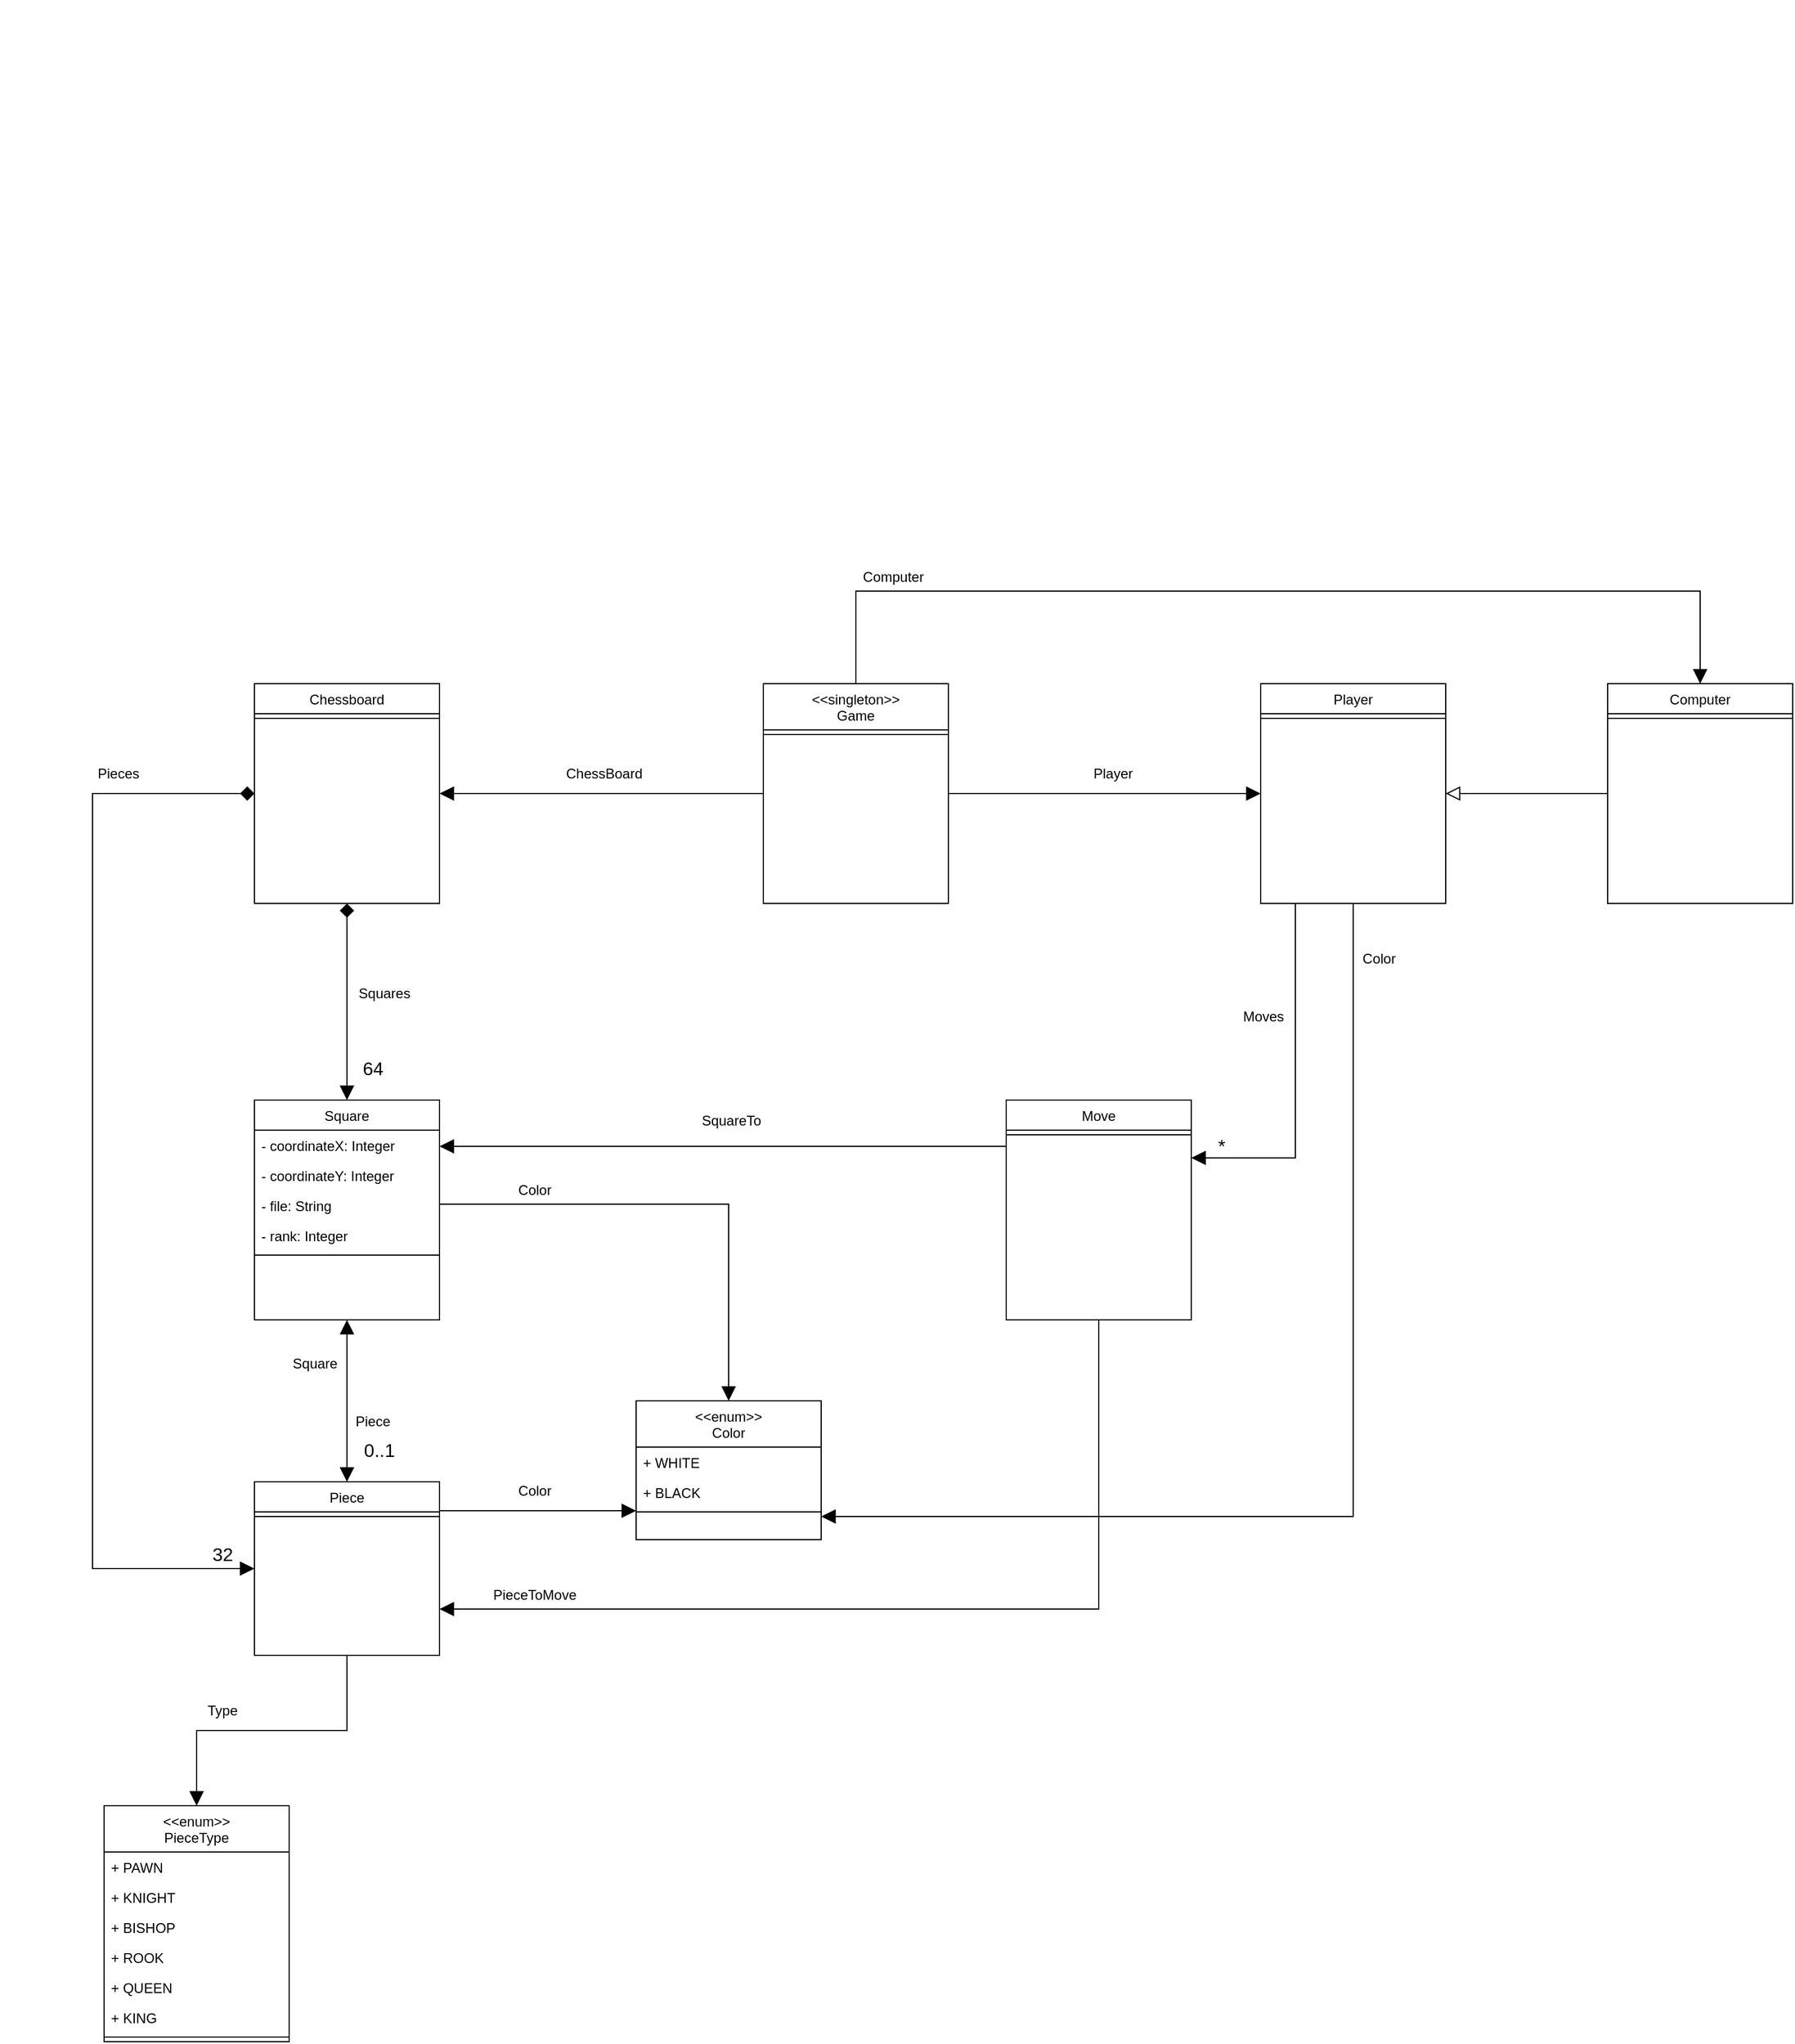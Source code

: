 <mxfile version="24.6.4" type="github">
  <diagram id="C5RBs43oDa-KdzZeNtuy" name="Page-1">
    <mxGraphModel dx="1960" dy="2426" grid="1" gridSize="10" guides="1" tooltips="1" connect="1" arrows="1" fold="1" page="1" pageScale="1" pageWidth="827" pageHeight="1169" math="0" shadow="0">
      <root>
        <mxCell id="WIyWlLk6GJQsqaUBKTNV-0" />
        <mxCell id="WIyWlLk6GJQsqaUBKTNV-1" parent="WIyWlLk6GJQsqaUBKTNV-0" />
        <mxCell id="Y-gkaW2iaEDLu9Q06Ku3-40" style="edgeStyle=elbowEdgeStyle;shape=connector;curved=0;rounded=0;orthogonalLoop=1;jettySize=auto;elbow=vertical;html=1;shadow=0;strokeColor=default;strokeWidth=1;align=center;verticalAlign=middle;fontFamily=Helvetica;fontSize=11;fontColor=default;labelBackgroundColor=default;endArrow=block;endFill=1;startSize=6;endSize=10;" parent="WIyWlLk6GJQsqaUBKTNV-1" source="Y-gkaW2iaEDLu9Q06Ku3-0" target="Y-gkaW2iaEDLu9Q06Ku3-6" edge="1">
          <mxGeometry relative="1" as="geometry" />
        </mxCell>
        <mxCell id="Y-gkaW2iaEDLu9Q06Ku3-117" style="edgeStyle=elbowEdgeStyle;shape=connector;curved=0;rounded=0;orthogonalLoop=1;jettySize=auto;elbow=vertical;html=1;shadow=0;strokeColor=default;strokeWidth=1;align=center;verticalAlign=middle;fontFamily=Helvetica;fontSize=11;fontColor=default;labelBackgroundColor=default;startArrow=none;startFill=0;startSize=10;endArrow=block;endFill=1;endSize=10;" parent="WIyWlLk6GJQsqaUBKTNV-1" source="Y-gkaW2iaEDLu9Q06Ku3-0" target="Y-gkaW2iaEDLu9Q06Ku3-113" edge="1">
          <mxGeometry relative="1" as="geometry" />
        </mxCell>
        <mxCell id="Y-gkaW2iaEDLu9Q06Ku3-0" value="Piece " style="swimlane;fontStyle=0;align=center;verticalAlign=top;childLayout=stackLayout;horizontal=1;startSize=26;horizontalStack=0;resizeParent=1;resizeLast=0;collapsible=1;marginBottom=0;rounded=0;shadow=0;strokeWidth=1;" parent="WIyWlLk6GJQsqaUBKTNV-1" vertex="1">
          <mxGeometry x="250" y="880" width="160" height="150" as="geometry">
            <mxRectangle x="130" y="380" width="160" height="26" as="alternateBounds" />
          </mxGeometry>
        </mxCell>
        <mxCell id="Y-gkaW2iaEDLu9Q06Ku3-3" value="" style="line;html=1;strokeWidth=1;align=left;verticalAlign=middle;spacingTop=-1;spacingLeft=3;spacingRight=3;rotatable=0;labelPosition=right;points=[];portConstraint=eastwest;" parent="Y-gkaW2iaEDLu9Q06Ku3-0" vertex="1">
          <mxGeometry y="26" width="160" height="8" as="geometry" />
        </mxCell>
        <mxCell id="Y-gkaW2iaEDLu9Q06Ku3-6" value="&lt;&lt;enum&gt;&gt;&#xa;Color&#xa;" style="swimlane;fontStyle=0;align=center;verticalAlign=top;childLayout=stackLayout;horizontal=1;startSize=40;horizontalStack=0;resizeParent=1;resizeLast=0;collapsible=1;marginBottom=0;rounded=0;shadow=0;strokeWidth=1;" parent="WIyWlLk6GJQsqaUBKTNV-1" vertex="1">
          <mxGeometry x="580" y="810" width="160" height="120" as="geometry">
            <mxRectangle x="130" y="380" width="160" height="26" as="alternateBounds" />
          </mxGeometry>
        </mxCell>
        <mxCell id="Y-gkaW2iaEDLu9Q06Ku3-7" value="+ WHITE" style="text;align=left;verticalAlign=top;spacingLeft=4;spacingRight=4;overflow=hidden;rotatable=0;points=[[0,0.5],[1,0.5]];portConstraint=eastwest;" parent="Y-gkaW2iaEDLu9Q06Ku3-6" vertex="1">
          <mxGeometry y="40" width="160" height="26" as="geometry" />
        </mxCell>
        <mxCell id="Y-gkaW2iaEDLu9Q06Ku3-39" value="+ BLACK" style="text;align=left;verticalAlign=top;spacingLeft=4;spacingRight=4;overflow=hidden;rotatable=0;points=[[0,0.5],[1,0.5]];portConstraint=eastwest;" parent="Y-gkaW2iaEDLu9Q06Ku3-6" vertex="1">
          <mxGeometry y="66" width="160" height="26" as="geometry" />
        </mxCell>
        <mxCell id="Y-gkaW2iaEDLu9Q06Ku3-9" value="" style="line;html=1;strokeWidth=1;align=left;verticalAlign=middle;spacingTop=-1;spacingLeft=3;spacingRight=3;rotatable=0;labelPosition=right;points=[];portConstraint=eastwest;" parent="Y-gkaW2iaEDLu9Q06Ku3-6" vertex="1">
          <mxGeometry y="92" width="160" height="8" as="geometry" />
        </mxCell>
        <mxCell id="Y-gkaW2iaEDLu9Q06Ku3-54" style="edgeStyle=elbowEdgeStyle;shape=connector;curved=0;rounded=0;orthogonalLoop=1;jettySize=auto;elbow=vertical;html=1;shadow=0;strokeColor=default;strokeWidth=1;align=center;verticalAlign=middle;fontFamily=Helvetica;fontSize=11;fontColor=default;labelBackgroundColor=default;startSize=6;endArrow=block;endFill=1;endSize=10;" parent="WIyWlLk6GJQsqaUBKTNV-1" source="Y-gkaW2iaEDLu9Q06Ku3-42" target="Y-gkaW2iaEDLu9Q06Ku3-6" edge="1">
          <mxGeometry relative="1" as="geometry">
            <Array as="points">
              <mxPoint x="500" y="640" />
            </Array>
          </mxGeometry>
        </mxCell>
        <mxCell id="Y-gkaW2iaEDLu9Q06Ku3-58" style="edgeStyle=elbowEdgeStyle;shape=connector;curved=0;rounded=0;orthogonalLoop=1;jettySize=auto;elbow=vertical;html=1;shadow=0;strokeColor=default;strokeWidth=1;align=center;verticalAlign=middle;fontFamily=Helvetica;fontSize=11;fontColor=default;labelBackgroundColor=default;startSize=10;endArrow=block;endFill=1;endSize=10;startArrow=block;startFill=1;" parent="WIyWlLk6GJQsqaUBKTNV-1" source="Y-gkaW2iaEDLu9Q06Ku3-42" target="Y-gkaW2iaEDLu9Q06Ku3-0" edge="1">
          <mxGeometry relative="1" as="geometry" />
        </mxCell>
        <mxCell id="Y-gkaW2iaEDLu9Q06Ku3-42" value="Square" style="swimlane;fontStyle=0;align=center;verticalAlign=top;childLayout=stackLayout;horizontal=1;startSize=26;horizontalStack=0;resizeParent=1;resizeLast=0;collapsible=1;marginBottom=0;rounded=0;shadow=0;strokeWidth=1;" parent="WIyWlLk6GJQsqaUBKTNV-1" vertex="1">
          <mxGeometry x="250" y="550" width="160" height="190" as="geometry">
            <mxRectangle x="130" y="380" width="160" height="26" as="alternateBounds" />
          </mxGeometry>
        </mxCell>
        <mxCell id="Y-gkaW2iaEDLu9Q06Ku3-43" value="- coordinateX: Integer" style="text;align=left;verticalAlign=top;spacingLeft=4;spacingRight=4;overflow=hidden;rotatable=0;points=[[0,0.5],[1,0.5]];portConstraint=eastwest;" parent="Y-gkaW2iaEDLu9Q06Ku3-42" vertex="1">
          <mxGeometry y="26" width="160" height="26" as="geometry" />
        </mxCell>
        <mxCell id="Y-gkaW2iaEDLu9Q06Ku3-46" value="- coordinateY: Integer" style="text;align=left;verticalAlign=top;spacingLeft=4;spacingRight=4;overflow=hidden;rotatable=0;points=[[0,0.5],[1,0.5]];portConstraint=eastwest;" parent="Y-gkaW2iaEDLu9Q06Ku3-42" vertex="1">
          <mxGeometry y="52" width="160" height="26" as="geometry" />
        </mxCell>
        <mxCell id="Y-gkaW2iaEDLu9Q06Ku3-47" value="- file: String " style="text;align=left;verticalAlign=top;spacingLeft=4;spacingRight=4;overflow=hidden;rotatable=0;points=[[0,0.5],[1,0.5]];portConstraint=eastwest;" parent="Y-gkaW2iaEDLu9Q06Ku3-42" vertex="1">
          <mxGeometry y="78" width="160" height="26" as="geometry" />
        </mxCell>
        <mxCell id="Y-gkaW2iaEDLu9Q06Ku3-48" value="- rank: Integer " style="text;align=left;verticalAlign=top;spacingLeft=4;spacingRight=4;overflow=hidden;rotatable=0;points=[[0,0.5],[1,0.5]];portConstraint=eastwest;" parent="Y-gkaW2iaEDLu9Q06Ku3-42" vertex="1">
          <mxGeometry y="104" width="160" height="26" as="geometry" />
        </mxCell>
        <mxCell id="Y-gkaW2iaEDLu9Q06Ku3-45" value="" style="line;html=1;strokeWidth=1;align=left;verticalAlign=middle;spacingTop=-1;spacingLeft=3;spacingRight=3;rotatable=0;labelPosition=right;points=[];portConstraint=eastwest;" parent="Y-gkaW2iaEDLu9Q06Ku3-42" vertex="1">
          <mxGeometry y="130" width="160" height="8" as="geometry" />
        </mxCell>
        <mxCell id="Y-gkaW2iaEDLu9Q06Ku3-52" value="" style="resizable=0;align=right;verticalAlign=bottom;labelBackgroundColor=none;fontSize=16;" parent="WIyWlLk6GJQsqaUBKTNV-1" connectable="0" vertex="1">
          <mxGeometry x="559.995" y="899.998" as="geometry" />
        </mxCell>
        <mxCell id="Y-gkaW2iaEDLu9Q06Ku3-57" value="Color" style="text;html=1;resizable=0;points=[];;align=center;verticalAlign=middle;labelBackgroundColor=none;rounded=0;shadow=0;strokeWidth=1;fontSize=12;" parent="WIyWlLk6GJQsqaUBKTNV-1" vertex="1" connectable="0">
          <mxGeometry x="390.003" y="129.997" as="geometry">
            <mxPoint x="102" y="498" as="offset" />
          </mxGeometry>
        </mxCell>
        <mxCell id="Y-gkaW2iaEDLu9Q06Ku3-60" value="0..1" style="resizable=0;align=right;verticalAlign=bottom;labelBackgroundColor=none;fontSize=16;" parent="WIyWlLk6GJQsqaUBKTNV-1" connectable="0" vertex="1">
          <mxGeometry x="349.995" y="899.998" as="geometry">
            <mxPoint x="23" y="-37" as="offset" />
          </mxGeometry>
        </mxCell>
        <mxCell id="Y-gkaW2iaEDLu9Q06Ku3-68" style="edgeStyle=elbowEdgeStyle;shape=connector;curved=0;rounded=0;orthogonalLoop=1;jettySize=auto;elbow=vertical;html=1;shadow=0;strokeColor=default;strokeWidth=1;align=center;verticalAlign=middle;fontFamily=Helvetica;fontSize=11;fontColor=default;labelBackgroundColor=default;startSize=10;endArrow=block;endFill=1;endSize=10;startArrow=diamond;startFill=1;" parent="WIyWlLk6GJQsqaUBKTNV-1" source="Y-gkaW2iaEDLu9Q06Ku3-62" target="Y-gkaW2iaEDLu9Q06Ku3-42" edge="1">
          <mxGeometry relative="1" as="geometry" />
        </mxCell>
        <mxCell id="Y-gkaW2iaEDLu9Q06Ku3-94" style="edgeStyle=elbowEdgeStyle;shape=connector;curved=0;rounded=0;orthogonalLoop=1;jettySize=auto;elbow=vertical;html=1;shadow=0;strokeColor=default;strokeWidth=1;align=center;verticalAlign=middle;fontFamily=Helvetica;fontSize=11;fontColor=default;labelBackgroundColor=default;startArrow=diamond;startFill=1;startSize=10;endArrow=block;endFill=1;endSize=10;" parent="WIyWlLk6GJQsqaUBKTNV-1" source="Y-gkaW2iaEDLu9Q06Ku3-62" target="Y-gkaW2iaEDLu9Q06Ku3-0" edge="1">
          <mxGeometry relative="1" as="geometry">
            <Array as="points">
              <mxPoint x="110" y="660" />
            </Array>
          </mxGeometry>
        </mxCell>
        <mxCell id="Y-gkaW2iaEDLu9Q06Ku3-62" value="Chessboard" style="swimlane;fontStyle=0;align=center;verticalAlign=top;childLayout=stackLayout;horizontal=1;startSize=26;horizontalStack=0;resizeParent=1;resizeLast=0;collapsible=1;marginBottom=0;rounded=0;shadow=0;strokeWidth=1;" parent="WIyWlLk6GJQsqaUBKTNV-1" vertex="1">
          <mxGeometry x="250" y="190" width="160" height="190" as="geometry">
            <mxRectangle x="130" y="380" width="160" height="26" as="alternateBounds" />
          </mxGeometry>
        </mxCell>
        <mxCell id="Y-gkaW2iaEDLu9Q06Ku3-67" value="" style="line;html=1;strokeWidth=1;align=left;verticalAlign=middle;spacingTop=-1;spacingLeft=3;spacingRight=3;rotatable=0;labelPosition=right;points=[];portConstraint=eastwest;" parent="Y-gkaW2iaEDLu9Q06Ku3-62" vertex="1">
          <mxGeometry y="26" width="160" height="8" as="geometry" />
        </mxCell>
        <mxCell id="Y-gkaW2iaEDLu9Q06Ku3-69" value="Squares" style="text;html=1;resizable=0;points=[];;align=center;verticalAlign=middle;labelBackgroundColor=none;rounded=0;shadow=0;strokeWidth=1;fontSize=12;" parent="WIyWlLk6GJQsqaUBKTNV-1" vertex="1" connectable="0">
          <mxGeometry x="260.003" y="-40.003" as="geometry">
            <mxPoint x="102" y="498" as="offset" />
          </mxGeometry>
        </mxCell>
        <mxCell id="Y-gkaW2iaEDLu9Q06Ku3-70" value="Square" style="text;html=1;resizable=0;points=[];;align=center;verticalAlign=middle;labelBackgroundColor=none;rounded=0;shadow=0;strokeWidth=1;fontSize=12;" parent="WIyWlLk6GJQsqaUBKTNV-1" vertex="1" connectable="0">
          <mxGeometry x="200.003" y="279.997" as="geometry">
            <mxPoint x="102" y="498" as="offset" />
          </mxGeometry>
        </mxCell>
        <mxCell id="Y-gkaW2iaEDLu9Q06Ku3-72" value="64" style="resizable=0;align=right;verticalAlign=bottom;labelBackgroundColor=none;fontSize=16;" parent="WIyWlLk6GJQsqaUBKTNV-1" connectable="0" vertex="1">
          <mxGeometry x="339.995" y="569.998" as="geometry">
            <mxPoint x="23" y="-37" as="offset" />
          </mxGeometry>
        </mxCell>
        <mxCell id="Y-gkaW2iaEDLu9Q06Ku3-77" style="edgeStyle=elbowEdgeStyle;shape=connector;curved=0;rounded=0;orthogonalLoop=1;jettySize=auto;elbow=vertical;html=1;shadow=0;strokeColor=default;strokeWidth=1;align=center;verticalAlign=middle;fontFamily=Helvetica;fontSize=11;fontColor=default;labelBackgroundColor=default;startSize=6;endArrow=block;endFill=1;endSize=10;" parent="WIyWlLk6GJQsqaUBKTNV-1" source="Y-gkaW2iaEDLu9Q06Ku3-74" target="Y-gkaW2iaEDLu9Q06Ku3-62" edge="1">
          <mxGeometry relative="1" as="geometry" />
        </mxCell>
        <mxCell id="Y-gkaW2iaEDLu9Q06Ku3-84" style="edgeStyle=elbowEdgeStyle;shape=connector;curved=0;rounded=0;orthogonalLoop=1;jettySize=auto;elbow=vertical;html=1;shadow=0;strokeColor=default;strokeWidth=1;align=center;verticalAlign=middle;fontFamily=Helvetica;fontSize=11;fontColor=default;labelBackgroundColor=default;startSize=6;endArrow=block;endFill=1;endSize=10;" parent="WIyWlLk6GJQsqaUBKTNV-1" source="Y-gkaW2iaEDLu9Q06Ku3-74" target="Y-gkaW2iaEDLu9Q06Ku3-82" edge="1">
          <mxGeometry relative="1" as="geometry" />
        </mxCell>
        <mxCell id="Y-gkaW2iaEDLu9Q06Ku3-108" style="edgeStyle=elbowEdgeStyle;shape=connector;curved=0;rounded=0;orthogonalLoop=1;jettySize=auto;elbow=vertical;html=1;shadow=0;strokeColor=default;strokeWidth=1;align=center;verticalAlign=middle;fontFamily=Helvetica;fontSize=11;fontColor=default;labelBackgroundColor=default;startArrow=none;startFill=0;startSize=10;endArrow=block;endFill=1;endSize=10;" parent="WIyWlLk6GJQsqaUBKTNV-1" source="Y-gkaW2iaEDLu9Q06Ku3-74" target="Y-gkaW2iaEDLu9Q06Ku3-103" edge="1">
          <mxGeometry relative="1" as="geometry">
            <Array as="points">
              <mxPoint x="1130" y="110" />
            </Array>
          </mxGeometry>
        </mxCell>
        <mxCell id="Y-gkaW2iaEDLu9Q06Ku3-74" value="&lt;&lt;singleton&gt;&gt;&#xa;Game&#xa;" style="swimlane;fontStyle=0;align=center;verticalAlign=top;childLayout=stackLayout;horizontal=1;startSize=40;horizontalStack=0;resizeParent=1;resizeLast=0;collapsible=1;marginBottom=0;rounded=0;shadow=0;strokeWidth=1;" parent="WIyWlLk6GJQsqaUBKTNV-1" vertex="1">
          <mxGeometry x="690" y="190" width="160" height="190" as="geometry">
            <mxRectangle x="130" y="380" width="160" height="26" as="alternateBounds" />
          </mxGeometry>
        </mxCell>
        <mxCell id="Y-gkaW2iaEDLu9Q06Ku3-75" value="" style="line;html=1;strokeWidth=1;align=left;verticalAlign=middle;spacingTop=-1;spacingLeft=3;spacingRight=3;rotatable=0;labelPosition=right;points=[];portConstraint=eastwest;" parent="Y-gkaW2iaEDLu9Q06Ku3-74" vertex="1">
          <mxGeometry y="40" width="160" height="8" as="geometry" />
        </mxCell>
        <mxCell id="Y-gkaW2iaEDLu9Q06Ku3-80" value="Color" style="text;html=1;resizable=0;points=[];;align=center;verticalAlign=middle;labelBackgroundColor=none;rounded=0;shadow=0;strokeWidth=1;fontSize=12;" parent="WIyWlLk6GJQsqaUBKTNV-1" vertex="1" connectable="0">
          <mxGeometry x="390.003" y="389.997" as="geometry">
            <mxPoint x="102" y="498" as="offset" />
          </mxGeometry>
        </mxCell>
        <mxCell id="Y-gkaW2iaEDLu9Q06Ku3-81" value="ChessBoard" style="text;html=1;resizable=0;points=[];;align=center;verticalAlign=middle;labelBackgroundColor=none;rounded=0;shadow=0;strokeWidth=1;fontSize=12;" parent="WIyWlLk6GJQsqaUBKTNV-1" vertex="1" connectable="0">
          <mxGeometry x="450.003" y="-230.003" as="geometry">
            <mxPoint x="102" y="498" as="offset" />
          </mxGeometry>
        </mxCell>
        <mxCell id="Y-gkaW2iaEDLu9Q06Ku3-90" style="edgeStyle=elbowEdgeStyle;shape=connector;curved=0;rounded=0;orthogonalLoop=1;jettySize=auto;elbow=vertical;html=1;shadow=0;strokeColor=default;strokeWidth=1;align=center;verticalAlign=middle;fontFamily=Helvetica;fontSize=11;fontColor=default;labelBackgroundColor=default;startSize=6;endArrow=block;endFill=1;endSize=10;" parent="WIyWlLk6GJQsqaUBKTNV-1" source="Y-gkaW2iaEDLu9Q06Ku3-82" target="Y-gkaW2iaEDLu9Q06Ku3-6" edge="1">
          <mxGeometry relative="1" as="geometry">
            <Array as="points">
              <mxPoint x="880" y="910" />
            </Array>
          </mxGeometry>
        </mxCell>
        <mxCell id="Y-gkaW2iaEDLu9Q06Ku3-129" style="edgeStyle=elbowEdgeStyle;shape=connector;curved=0;rounded=0;orthogonalLoop=1;jettySize=auto;elbow=vertical;html=1;shadow=0;strokeColor=default;strokeWidth=1;align=center;verticalAlign=middle;fontFamily=Helvetica;fontSize=11;fontColor=default;labelBackgroundColor=default;startSize=6;endArrow=block;endFill=1;endSize=10;" parent="WIyWlLk6GJQsqaUBKTNV-1" source="Y-gkaW2iaEDLu9Q06Ku3-82" target="Y-gkaW2iaEDLu9Q06Ku3-122" edge="1">
          <mxGeometry relative="1" as="geometry">
            <Array as="points">
              <mxPoint x="1150" y="600" />
            </Array>
          </mxGeometry>
        </mxCell>
        <mxCell id="Y-gkaW2iaEDLu9Q06Ku3-82" value="Player" style="swimlane;fontStyle=0;align=center;verticalAlign=top;childLayout=stackLayout;horizontal=1;startSize=26;horizontalStack=0;resizeParent=1;resizeLast=0;collapsible=1;marginBottom=0;rounded=0;shadow=0;strokeWidth=1;" parent="WIyWlLk6GJQsqaUBKTNV-1" vertex="1">
          <mxGeometry x="1120" y="190" width="160" height="190" as="geometry">
            <mxRectangle x="130" y="380" width="160" height="26" as="alternateBounds" />
          </mxGeometry>
        </mxCell>
        <mxCell id="Y-gkaW2iaEDLu9Q06Ku3-83" value="" style="line;html=1;strokeWidth=1;align=left;verticalAlign=middle;spacingTop=-1;spacingLeft=3;spacingRight=3;rotatable=0;labelPosition=right;points=[];portConstraint=eastwest;" parent="Y-gkaW2iaEDLu9Q06Ku3-82" vertex="1">
          <mxGeometry y="26" width="160" height="8" as="geometry" />
        </mxCell>
        <mxCell id="Y-gkaW2iaEDLu9Q06Ku3-88" value="Player" style="text;html=1;resizable=0;points=[];;align=center;verticalAlign=middle;labelBackgroundColor=none;rounded=0;shadow=0;strokeWidth=1;fontSize=12;" parent="WIyWlLk6GJQsqaUBKTNV-1" vertex="1" connectable="0">
          <mxGeometry x="890.003" y="-230.003" as="geometry">
            <mxPoint x="102" y="498" as="offset" />
          </mxGeometry>
        </mxCell>
        <mxCell id="Y-gkaW2iaEDLu9Q06Ku3-93" value="Color" style="text;html=1;resizable=0;points=[];;align=center;verticalAlign=middle;labelBackgroundColor=none;rounded=0;shadow=0;strokeWidth=1;fontSize=12;" parent="WIyWlLk6GJQsqaUBKTNV-1" vertex="1" connectable="0">
          <mxGeometry x="1120.003" y="-70.003" as="geometry">
            <mxPoint x="102" y="498" as="offset" />
          </mxGeometry>
        </mxCell>
        <mxCell id="Y-gkaW2iaEDLu9Q06Ku3-95" value="Pieces" style="text;html=1;resizable=0;points=[];;align=center;verticalAlign=middle;labelBackgroundColor=none;rounded=0;shadow=0;strokeWidth=1;fontSize=12;" parent="WIyWlLk6GJQsqaUBKTNV-1" vertex="1" connectable="0">
          <mxGeometry x="30.003" y="-230.003" as="geometry">
            <mxPoint x="102" y="498" as="offset" />
          </mxGeometry>
        </mxCell>
        <mxCell id="Y-gkaW2iaEDLu9Q06Ku3-97" value="32" style="resizable=0;align=right;verticalAlign=bottom;labelBackgroundColor=none;fontSize=16;" parent="WIyWlLk6GJQsqaUBKTNV-1" connectable="0" vertex="1">
          <mxGeometry x="209.995" y="989.998" as="geometry">
            <mxPoint x="23" y="-37" as="offset" />
          </mxGeometry>
        </mxCell>
        <mxCell id="Y-gkaW2iaEDLu9Q06Ku3-105" style="edgeStyle=elbowEdgeStyle;shape=connector;curved=0;rounded=0;orthogonalLoop=1;jettySize=auto;elbow=vertical;html=1;shadow=0;strokeColor=default;strokeWidth=1;align=center;verticalAlign=middle;fontFamily=Helvetica;fontSize=11;fontColor=default;labelBackgroundColor=default;startArrow=none;startFill=0;startSize=10;endArrow=block;endFill=0;endSize=10;" parent="WIyWlLk6GJQsqaUBKTNV-1" source="Y-gkaW2iaEDLu9Q06Ku3-103" target="Y-gkaW2iaEDLu9Q06Ku3-82" edge="1">
          <mxGeometry relative="1" as="geometry" />
        </mxCell>
        <mxCell id="Y-gkaW2iaEDLu9Q06Ku3-103" value="Computer" style="swimlane;fontStyle=0;align=center;verticalAlign=top;childLayout=stackLayout;horizontal=1;startSize=26;horizontalStack=0;resizeParent=1;resizeLast=0;collapsible=1;marginBottom=0;rounded=0;shadow=0;strokeWidth=1;" parent="WIyWlLk6GJQsqaUBKTNV-1" vertex="1">
          <mxGeometry x="1420" y="190" width="160" height="190" as="geometry">
            <mxRectangle x="130" y="380" width="160" height="26" as="alternateBounds" />
          </mxGeometry>
        </mxCell>
        <mxCell id="Y-gkaW2iaEDLu9Q06Ku3-104" value="" style="line;html=1;strokeWidth=1;align=left;verticalAlign=middle;spacingTop=-1;spacingLeft=3;spacingRight=3;rotatable=0;labelPosition=right;points=[];portConstraint=eastwest;" parent="Y-gkaW2iaEDLu9Q06Ku3-103" vertex="1">
          <mxGeometry y="26" width="160" height="8" as="geometry" />
        </mxCell>
        <mxCell id="Y-gkaW2iaEDLu9Q06Ku3-110" value="Computer" style="text;html=1;resizable=0;points=[];;align=center;verticalAlign=middle;labelBackgroundColor=none;rounded=0;shadow=0;strokeWidth=1;fontSize=12;" parent="WIyWlLk6GJQsqaUBKTNV-1" vertex="1" connectable="0">
          <mxGeometry x="700.003" y="-400.003" as="geometry">
            <mxPoint x="102" y="498" as="offset" />
          </mxGeometry>
        </mxCell>
        <mxCell id="Y-gkaW2iaEDLu9Q06Ku3-113" value="&lt;&lt;enum&gt;&gt;&#xa;PieceType&#xa;" style="swimlane;fontStyle=0;align=center;verticalAlign=top;childLayout=stackLayout;horizontal=1;startSize=40;horizontalStack=0;resizeParent=1;resizeLast=0;collapsible=1;marginBottom=0;rounded=0;shadow=0;strokeWidth=1;" parent="WIyWlLk6GJQsqaUBKTNV-1" vertex="1">
          <mxGeometry x="120" y="1160" width="160" height="204" as="geometry">
            <mxRectangle x="130" y="380" width="160" height="26" as="alternateBounds" />
          </mxGeometry>
        </mxCell>
        <mxCell id="Y-gkaW2iaEDLu9Q06Ku3-114" value="+ PAWN" style="text;align=left;verticalAlign=top;spacingLeft=4;spacingRight=4;overflow=hidden;rotatable=0;points=[[0,0.5],[1,0.5]];portConstraint=eastwest;" parent="Y-gkaW2iaEDLu9Q06Ku3-113" vertex="1">
          <mxGeometry y="40" width="160" height="26" as="geometry" />
        </mxCell>
        <mxCell id="Y-gkaW2iaEDLu9Q06Ku3-115" value="+ KNIGHT" style="text;align=left;verticalAlign=top;spacingLeft=4;spacingRight=4;overflow=hidden;rotatable=0;points=[[0,0.5],[1,0.5]];portConstraint=eastwest;" parent="Y-gkaW2iaEDLu9Q06Ku3-113" vertex="1">
          <mxGeometry y="66" width="160" height="26" as="geometry" />
        </mxCell>
        <mxCell id="Y-gkaW2iaEDLu9Q06Ku3-120" value="+ BISHOP" style="text;align=left;verticalAlign=top;spacingLeft=4;spacingRight=4;overflow=hidden;rotatable=0;points=[[0,0.5],[1,0.5]];portConstraint=eastwest;" parent="Y-gkaW2iaEDLu9Q06Ku3-113" vertex="1">
          <mxGeometry y="92" width="160" height="26" as="geometry" />
        </mxCell>
        <mxCell id="Y-gkaW2iaEDLu9Q06Ku3-121" value="+ ROOK" style="text;align=left;verticalAlign=top;spacingLeft=4;spacingRight=4;overflow=hidden;rotatable=0;points=[[0,0.5],[1,0.5]];portConstraint=eastwest;" parent="Y-gkaW2iaEDLu9Q06Ku3-113" vertex="1">
          <mxGeometry y="118" width="160" height="26" as="geometry" />
        </mxCell>
        <mxCell id="_SLLkS9i5o8ntQF4vEWm-0" value="+ QUEEN" style="text;align=left;verticalAlign=top;spacingLeft=4;spacingRight=4;overflow=hidden;rotatable=0;points=[[0,0.5],[1,0.5]];portConstraint=eastwest;" vertex="1" parent="Y-gkaW2iaEDLu9Q06Ku3-113">
          <mxGeometry y="144" width="160" height="26" as="geometry" />
        </mxCell>
        <mxCell id="_SLLkS9i5o8ntQF4vEWm-1" value="+ KING" style="text;align=left;verticalAlign=top;spacingLeft=4;spacingRight=4;overflow=hidden;rotatable=0;points=[[0,0.5],[1,0.5]];portConstraint=eastwest;" vertex="1" parent="Y-gkaW2iaEDLu9Q06Ku3-113">
          <mxGeometry y="170" width="160" height="26" as="geometry" />
        </mxCell>
        <mxCell id="Y-gkaW2iaEDLu9Q06Ku3-116" value="" style="line;html=1;strokeWidth=1;align=left;verticalAlign=middle;spacingTop=-1;spacingLeft=3;spacingRight=3;rotatable=0;labelPosition=right;points=[];portConstraint=eastwest;" parent="Y-gkaW2iaEDLu9Q06Ku3-113" vertex="1">
          <mxGeometry y="196" width="160" height="8" as="geometry" />
        </mxCell>
        <mxCell id="Y-gkaW2iaEDLu9Q06Ku3-119" value="Type" style="text;html=1;resizable=0;points=[];;align=center;verticalAlign=middle;labelBackgroundColor=none;rounded=0;shadow=0;strokeWidth=1;fontSize=12;" parent="WIyWlLk6GJQsqaUBKTNV-1" vertex="1" connectable="0">
          <mxGeometry x="120.003" y="579.997" as="geometry">
            <mxPoint x="102" y="498" as="offset" />
          </mxGeometry>
        </mxCell>
        <mxCell id="Y-gkaW2iaEDLu9Q06Ku3-134" style="edgeStyle=elbowEdgeStyle;shape=connector;curved=0;rounded=0;orthogonalLoop=1;jettySize=auto;elbow=vertical;html=1;shadow=0;strokeColor=default;strokeWidth=1;align=center;verticalAlign=middle;fontFamily=Helvetica;fontSize=11;fontColor=default;labelBackgroundColor=default;startSize=6;endArrow=block;endFill=1;endSize=10;" parent="WIyWlLk6GJQsqaUBKTNV-1" source="Y-gkaW2iaEDLu9Q06Ku3-122" target="Y-gkaW2iaEDLu9Q06Ku3-0" edge="1">
          <mxGeometry relative="1" as="geometry">
            <Array as="points">
              <mxPoint x="500" y="990" />
            </Array>
          </mxGeometry>
        </mxCell>
        <mxCell id="_SLLkS9i5o8ntQF4vEWm-7" style="edgeStyle=elbowEdgeStyle;shape=connector;curved=0;rounded=0;orthogonalLoop=1;jettySize=auto;elbow=vertical;html=1;shadow=0;strokeColor=default;strokeWidth=1;align=center;verticalAlign=middle;fontFamily=Helvetica;fontSize=11;fontColor=default;labelBackgroundColor=default;startSize=6;endArrow=block;endFill=1;endSize=10;" edge="1" parent="WIyWlLk6GJQsqaUBKTNV-1" source="Y-gkaW2iaEDLu9Q06Ku3-122" target="Y-gkaW2iaEDLu9Q06Ku3-42">
          <mxGeometry relative="1" as="geometry">
            <Array as="points">
              <mxPoint x="660" y="590" />
            </Array>
          </mxGeometry>
        </mxCell>
        <mxCell id="Y-gkaW2iaEDLu9Q06Ku3-122" value="Move" style="swimlane;fontStyle=0;align=center;verticalAlign=top;childLayout=stackLayout;horizontal=1;startSize=26;horizontalStack=0;resizeParent=1;resizeLast=0;collapsible=1;marginBottom=0;rounded=0;shadow=0;strokeWidth=1;" parent="WIyWlLk6GJQsqaUBKTNV-1" vertex="1">
          <mxGeometry x="900" y="550" width="160" height="190" as="geometry">
            <mxRectangle x="130" y="380" width="160" height="26" as="alternateBounds" />
          </mxGeometry>
        </mxCell>
        <mxCell id="Y-gkaW2iaEDLu9Q06Ku3-127" value="" style="line;html=1;strokeWidth=1;align=left;verticalAlign=middle;spacingTop=-1;spacingLeft=3;spacingRight=3;rotatable=0;labelPosition=right;points=[];portConstraint=eastwest;" parent="Y-gkaW2iaEDLu9Q06Ku3-122" vertex="1">
          <mxGeometry y="26" width="160" height="8" as="geometry" />
        </mxCell>
        <mxCell id="Y-gkaW2iaEDLu9Q06Ku3-130" value="*" style="resizable=0;align=right;verticalAlign=bottom;labelBackgroundColor=none;fontSize=16;" parent="WIyWlLk6GJQsqaUBKTNV-1" connectable="0" vertex="1">
          <mxGeometry x="1020.005" y="349.998" as="geometry">
            <mxPoint x="71" y="250" as="offset" />
          </mxGeometry>
        </mxCell>
        <mxCell id="Y-gkaW2iaEDLu9Q06Ku3-131" value="Moves" style="text;html=1;resizable=0;points=[];;align=center;verticalAlign=middle;labelBackgroundColor=none;rounded=0;shadow=0;strokeWidth=1;fontSize=12;" parent="WIyWlLk6GJQsqaUBKTNV-1" vertex="1" connectable="0">
          <mxGeometry x="1020.003" y="-20.003" as="geometry">
            <mxPoint x="102" y="498" as="offset" />
          </mxGeometry>
        </mxCell>
        <mxCell id="Y-gkaW2iaEDLu9Q06Ku3-135" value="PieceToMove" style="text;html=1;resizable=0;points=[];;align=center;verticalAlign=middle;labelBackgroundColor=none;rounded=0;shadow=0;strokeWidth=1;fontSize=12;" parent="WIyWlLk6GJQsqaUBKTNV-1" vertex="1" connectable="0">
          <mxGeometry x="390.003" y="479.997" as="geometry">
            <mxPoint x="102" y="498" as="offset" />
          </mxGeometry>
        </mxCell>
        <mxCell id="_SLLkS9i5o8ntQF4vEWm-9" value="Piece" style="text;html=1;resizable=0;points=[];;align=center;verticalAlign=middle;labelBackgroundColor=none;rounded=0;shadow=0;strokeWidth=1;fontSize=12;" vertex="1" connectable="0" parent="WIyWlLk6GJQsqaUBKTNV-1">
          <mxGeometry x="250.003" y="329.997" as="geometry">
            <mxPoint x="102" y="498" as="offset" />
          </mxGeometry>
        </mxCell>
        <mxCell id="_SLLkS9i5o8ntQF4vEWm-11" value="SquareTo" style="text;html=1;resizable=0;points=[];;align=center;verticalAlign=middle;labelBackgroundColor=none;rounded=0;shadow=0;strokeWidth=1;fontSize=12;" vertex="1" connectable="0" parent="WIyWlLk6GJQsqaUBKTNV-1">
          <mxGeometry x="559.993" y="69.997" as="geometry">
            <mxPoint x="102" y="498" as="offset" />
          </mxGeometry>
        </mxCell>
      </root>
    </mxGraphModel>
  </diagram>
</mxfile>
